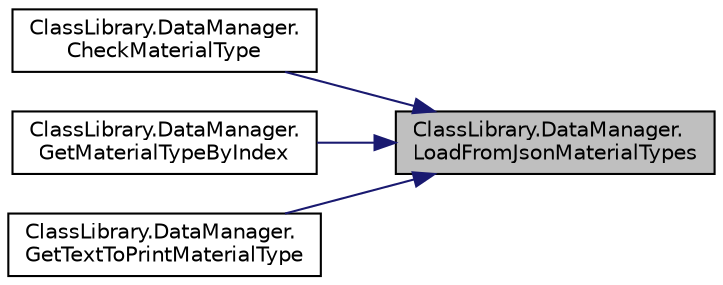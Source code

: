 digraph "ClassLibrary.DataManager.LoadFromJsonMaterialTypes"
{
 // INTERACTIVE_SVG=YES
 // LATEX_PDF_SIZE
  edge [fontname="Helvetica",fontsize="10",labelfontname="Helvetica",labelfontsize="10"];
  node [fontname="Helvetica",fontsize="10",shape=record];
  rankdir="RL";
  Node1 [label="ClassLibrary.DataManager.\lLoadFromJsonMaterialTypes",height=0.2,width=0.4,color="black", fillcolor="grey75", style="filled", fontcolor="black",tooltip=" "];
  Node1 -> Node2 [dir="back",color="midnightblue",fontsize="10",style="solid",fontname="Helvetica"];
  Node2 [label="ClassLibrary.DataManager.\lCheckMaterialType",height=0.2,width=0.4,color="black", fillcolor="white", style="filled",URL="$classClassLibrary_1_1DataManager.html#a0aaef260ec1c0c880b2e60ef58192bcc",tooltip="Verifica si el material ingresado por el usuario existe en la lista de Materiales."];
  Node1 -> Node3 [dir="back",color="midnightblue",fontsize="10",style="solid",fontname="Helvetica"];
  Node3 [label="ClassLibrary.DataManager.\lGetMaterialTypeByIndex",height=0.2,width=0.4,color="black", fillcolor="white", style="filled",URL="$classClassLibrary_1_1DataManager.html#a55b609b08fa627ca11ce3e76f82b8fae",tooltip="Metodo que retorna el Tipo de Material segun el lugar ingresado de la lista"];
  Node1 -> Node4 [dir="back",color="midnightblue",fontsize="10",style="solid",fontname="Helvetica"];
  Node4 [label="ClassLibrary.DataManager.\lGetTextToPrintMaterialType",height=0.2,width=0.4,color="black", fillcolor="white", style="filled",URL="$classClassLibrary_1_1DataManager.html#a2c25e786e8281c89b8afe75b25ae8f86",tooltip="Metodo utilizado para obtener todos los rubros de la lista y retornarlos como texto,..."];
}
